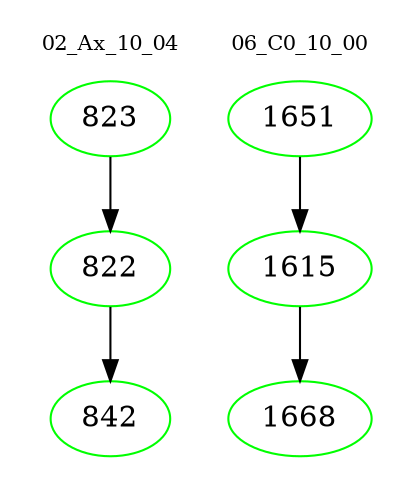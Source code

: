 digraph{
subgraph cluster_0 {
color = white
label = "02_Ax_10_04";
fontsize=10;
T0_823 [label="823", color="green"]
T0_823 -> T0_822 [color="black"]
T0_822 [label="822", color="green"]
T0_822 -> T0_842 [color="black"]
T0_842 [label="842", color="green"]
}
subgraph cluster_1 {
color = white
label = "06_C0_10_00";
fontsize=10;
T1_1651 [label="1651", color="green"]
T1_1651 -> T1_1615 [color="black"]
T1_1615 [label="1615", color="green"]
T1_1615 -> T1_1668 [color="black"]
T1_1668 [label="1668", color="green"]
}
}
